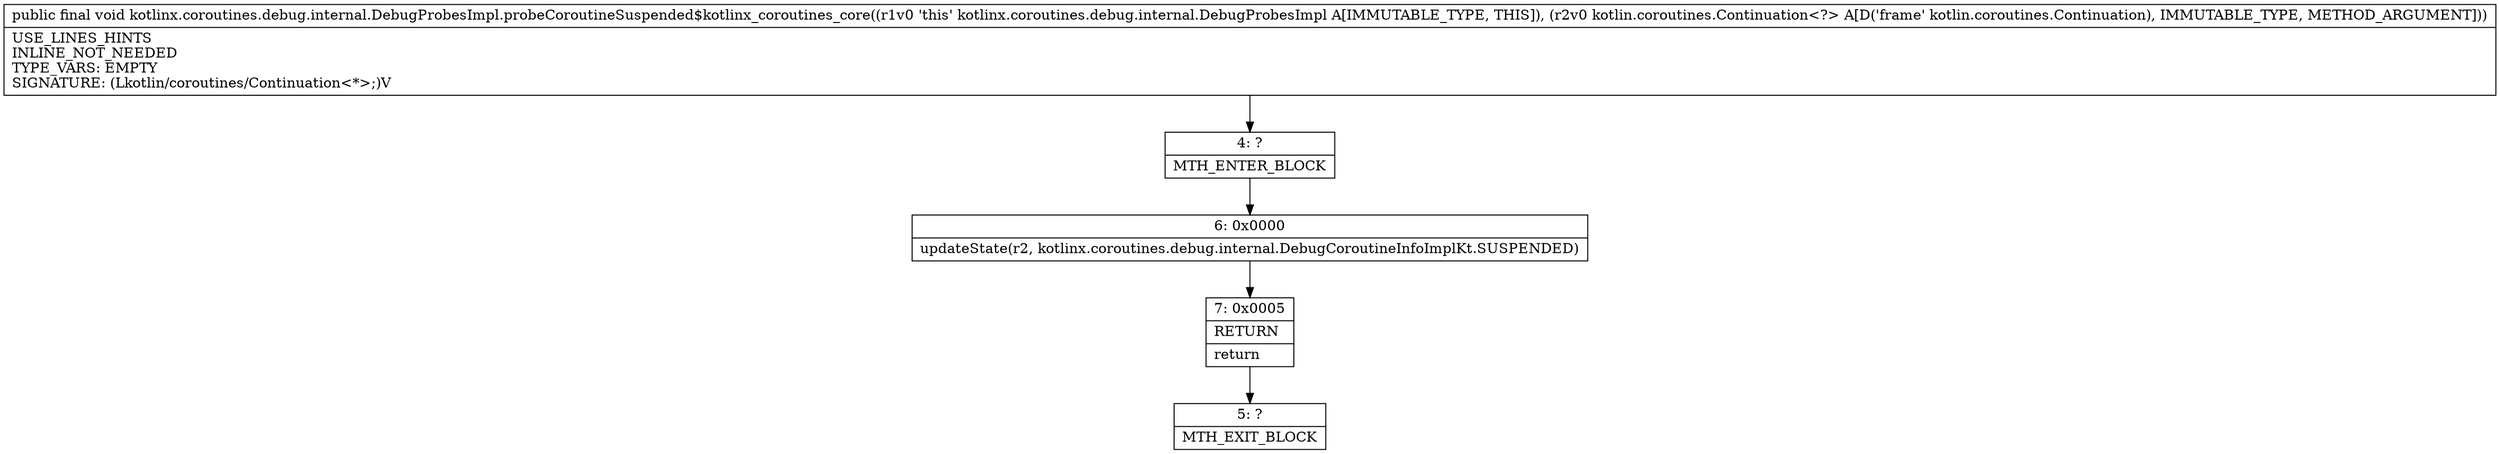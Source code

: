 digraph "CFG forkotlinx.coroutines.debug.internal.DebugProbesImpl.probeCoroutineSuspended$kotlinx_coroutines_core(Lkotlin\/coroutines\/Continuation;)V" {
Node_4 [shape=record,label="{4\:\ ?|MTH_ENTER_BLOCK\l}"];
Node_6 [shape=record,label="{6\:\ 0x0000|updateState(r2, kotlinx.coroutines.debug.internal.DebugCoroutineInfoImplKt.SUSPENDED)\l}"];
Node_7 [shape=record,label="{7\:\ 0x0005|RETURN\l|return\l}"];
Node_5 [shape=record,label="{5\:\ ?|MTH_EXIT_BLOCK\l}"];
MethodNode[shape=record,label="{public final void kotlinx.coroutines.debug.internal.DebugProbesImpl.probeCoroutineSuspended$kotlinx_coroutines_core((r1v0 'this' kotlinx.coroutines.debug.internal.DebugProbesImpl A[IMMUTABLE_TYPE, THIS]), (r2v0 kotlin.coroutines.Continuation\<?\> A[D('frame' kotlin.coroutines.Continuation), IMMUTABLE_TYPE, METHOD_ARGUMENT]))  | USE_LINES_HINTS\lINLINE_NOT_NEEDED\lTYPE_VARS: EMPTY\lSIGNATURE: (Lkotlin\/coroutines\/Continuation\<*\>;)V\l}"];
MethodNode -> Node_4;Node_4 -> Node_6;
Node_6 -> Node_7;
Node_7 -> Node_5;
}

